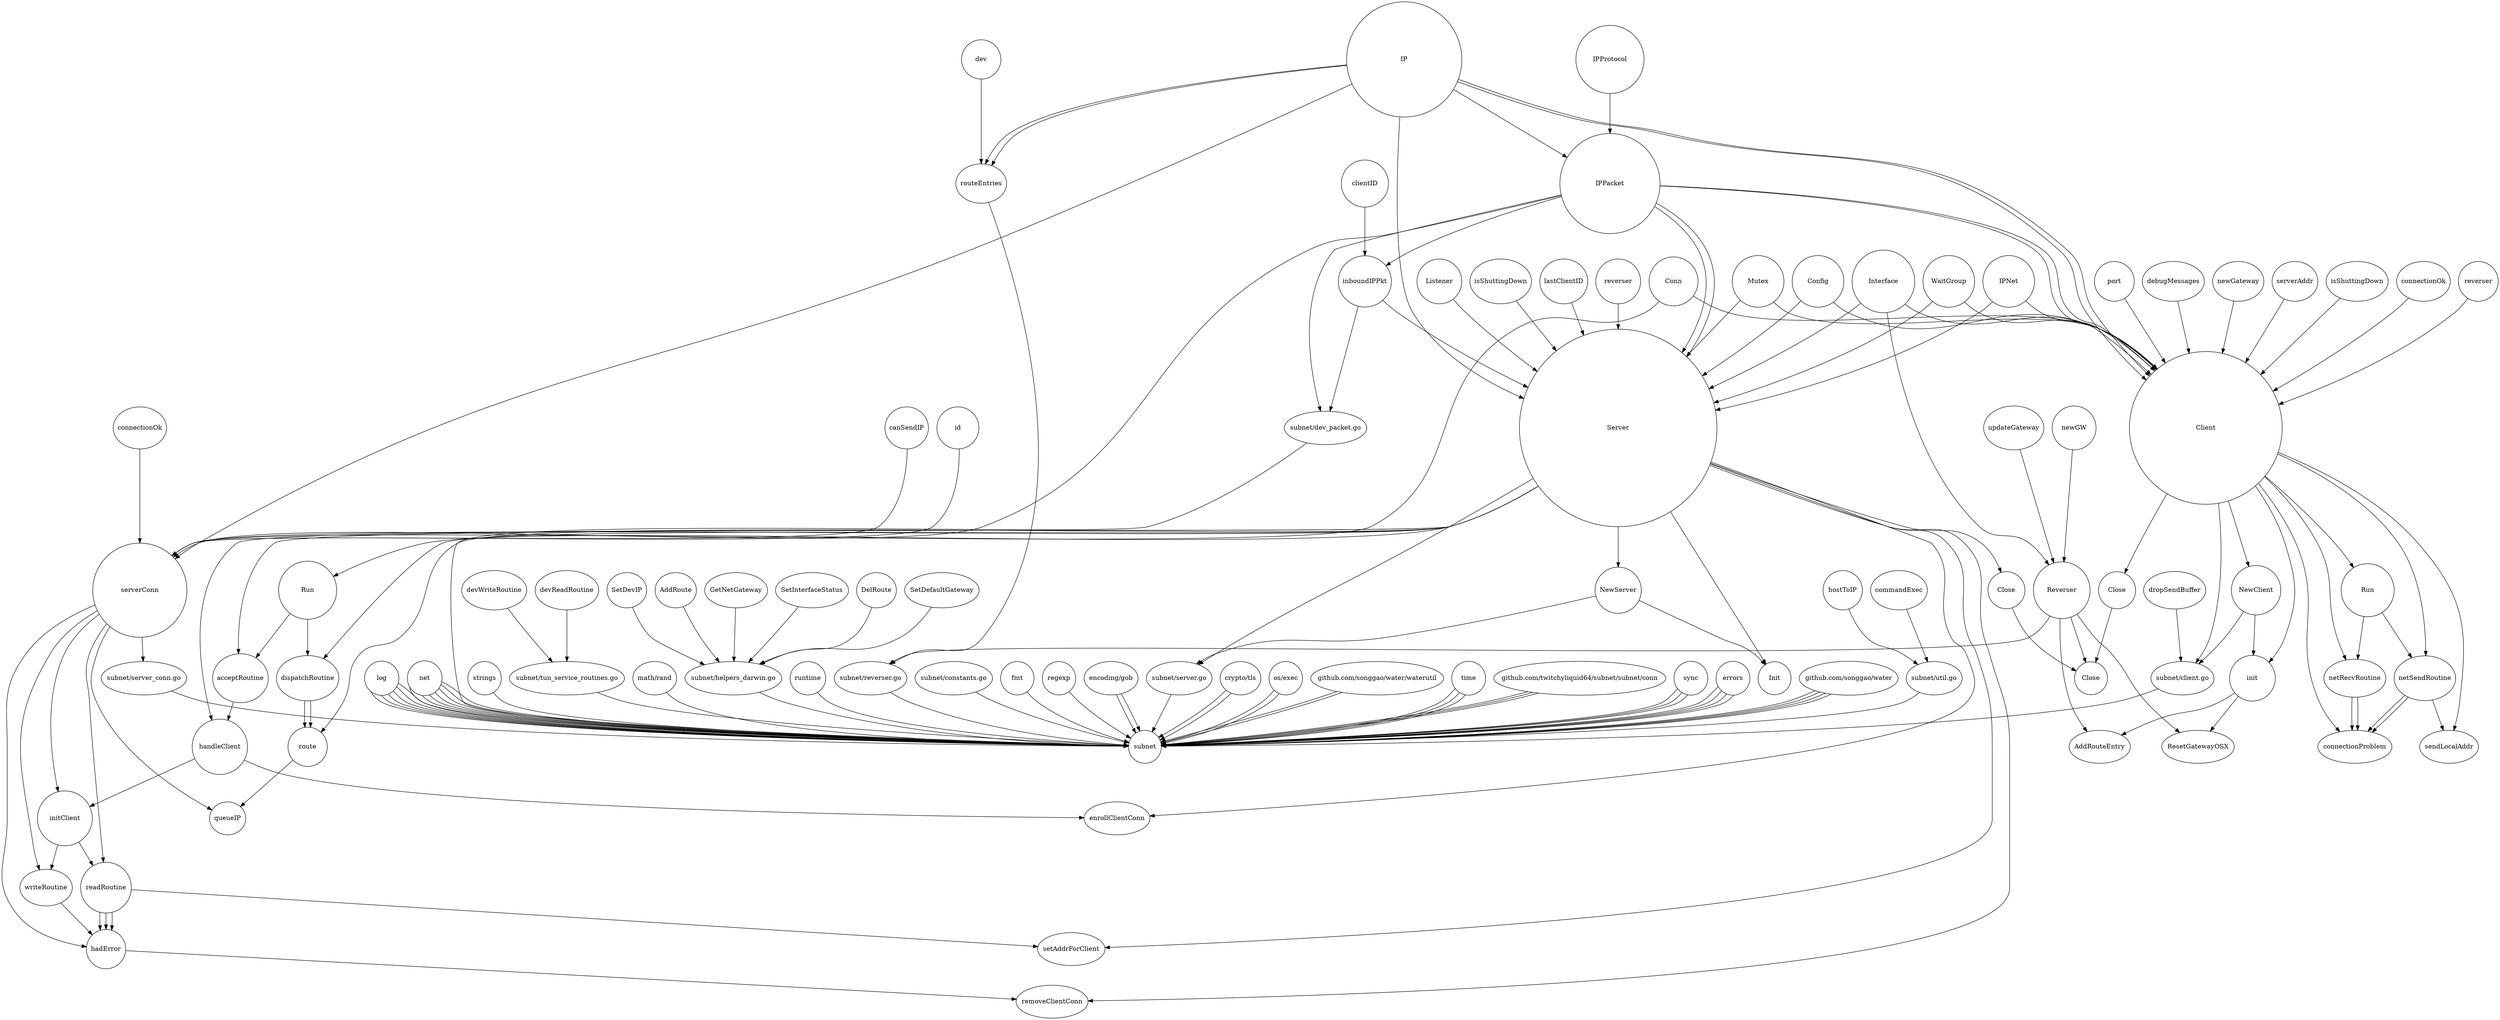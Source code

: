 digraph graphname {
842423164144 [width=1] [height=1] [label="subnet"] ;
842449079296 [width=1] [height=1] [label="sendLocalAddr"] ;
842449079552 [width=1] [height=1] [label="connectionProblem"] ;
842449080384 [width=1] [height=1] [label="Close"] ;
842424101760 [width=1] [height=1] [label="enrollClientConn"] ;
842424101936 [width=1] [height=1] [label="setAddrForClient"] ;
842424102016 [width=1] [height=1] [label="removeClientConn"] ;
842424102944 [width=1] [height=1] [label="queueIP"] ;
842424100736 [width=1] [height=1] [label="Init"] ;
842449078832 [width=1] [height=1] [label="ResetGatewayOSX"] ;
842449078784 [width=1] [height=1] [label="AddRouteEntry"] ;
842449080624 [width=1.0076093894162237] [height=1.0076093894162237] [label="subnet/constants.go"] ;
842449081488 [width=1.0076093894162237] [height=1.0076093894162237] [label="fmt"] ;
842449084224 [width=1.0076093894162237] [height=1.0076093894162237] [label="subnet/server.go"] ;
842449081984 [width=1.0076093894162237] [height=1.0076093894162237] [label="strings"] ;
842424103568 [width=1.0076093894162237] [height=1.0076093894162237] [label="subnet/server_conn.go"] ;
842423164240 [width=1.0076093894162237] [height=1.0076093894162237] [label="subnet/client.go"] ;
842449081376 [width=1.0076093894162237] [height=1.0076093894162237] [label="subnet/helpers_darwin.go"] ;
842447987232 [width=1.0076093894162237] [height=1.0076093894162237] [label="math/rand"] ;
842447987088 [width=1.0076093894162237] [height=1.0076093894162237] [label="subnet/util.go"] ;
842423164912 [width=1.0076093894162237] [height=1.0076093894162237] [label="runtime"] ;
842449082784 [width=1.0076093894162237] [height=1.0076093894162237] [label="subnet/reverser.go"] ;
842449080784 [width=1.0076093894162237] [height=1.0076093894162237] [label="subnet/dev_packet.go"] ;
842424106320 [width=1.0076093894162237] [height=1.0076093894162237] [label="subnet/tun_service_routines.go"] ;
842449081888 [width=1.0076093894162237] [height=1.0076093894162237] [label="regexp"] ;
842423164496 [width=1.0152187788324476] [height=1.0152187788324476] [label="encoding/gob"] ;
842423164384 [width=1.0152187788324476] [height=1.0152187788324476] [label="crypto/tls"] ;
842449081840 [width=1.0152187788324476] [height=1.0152187788324476] [label="os/exec"] ;
842449080944 [width=1.0152187788324476] [height=1.0152187788324476] [label="github.com/songgao/water/waterutil"] ;
842449076496 [width=1.0228281682486713] [height=1.0228281682486713] [label="time"] ;
842449076656 [width=1.0228281682486713] [height=1.0228281682486713] [label="github.com/twitchyliquid64/subnet/subnet/conn"] ;
842449076336 [width=1.0228281682486713] [height=1.0228281682486713] [label="sync"] ;
842423164608 [width=1.030437557664895] [height=1.030437557664895] [label="errors"] ;
842449076768 [width=1.030437557664895] [height=1.030437557664895] [label="github.com/songgao/water"] ;
842423164688 [width=1.0456563364973426] [height=1.0456563364973426] [label="log"] ;
842423164800 [width=1.0532657259135665] [height=1.0532657259135665] [label="net"] ;
842449078736 [width=1.0670261565944283] [height=1.0670261565944283] [label="GetNetGateway"] ;
842449078960 [width=1.0670261565944283] [height=1.0670261565944283] [label="SetInterfaceStatus"] ;
842449082448 [width=1.0670261565944283] [height=1.0670261565944283] [label="DelRoute"] ;
842449078928 [width=1.0670261565944283] [height=1.0670261565944283] [label="SetDefaultGateway"] ;
842449078672 [width=1.0670261565944283] [height=1.0670261565944283] [label="SetDevIP"] ;
842449078752 [width=1.0670261565944283] [height=1.0670261565944283] [label="AddRoute"] ;
842424105440 [width=1.1127748375279882] [height=1.1127748375279882] [label="writeRoutine"] ;
842424103152 [width=1.131896083214545] [height=1.131896083214545] [label="Close"] ;
842449080256 [width=1.131896083214545] [height=1.131896083214545] [label="Close"] ;
842449079744 [width=1.1340523131888567] [height=1.1340523131888567] [label="dropSendBuffer"] ;
842449079184 [width=1.1582752998574541] [height=1.1582752998574541] [label="netRecvRoutine"] ;
842449083536 [width=1.1888742520187372] [height=1.1888742520187372] [label="dev"] ;
842424102352 [width=1.1978441248218175] [height=1.1978441248218175] [label="route"] ;
842424105744 [width=1.1978441248218175] [height=1.1978441248218175] [label="hadError"] ;
842449078288 [width=1.201078469783285] [height=1.201078469783285] [label="hostToIP"] ;
842449083312 [width=1.201078469783285] [height=1.201078469783285] [label="routeEntries"] ;
842449082160 [width=1.201078469783285] [height=1.201078469783285] [label="commandExec"] ;
842449079248 [width=1.201078469783285] [height=1.201078469783285] [label="devReadRoutine"] ;
842449079264 [width=1.201078469783285] [height=1.201078469783285] [label="devWriteRoutine"] ;
842449077136 [width=1.205152404685056] [height=1.205152404685056] [label="port"] ;
842449076848 [width=1.205152404685056] [height=1.205152404685056] [label="debugMessages"] ;
842449076896 [width=1.205152404685056] [height=1.205152404685056] [label="newGateway"] ;
842449076976 [width=1.205152404685056] [height=1.205152404685056] [label="serverAddr"] ;
842449077696 [width=1.205152404685056] [height=1.205152404685056] [label="isShuttingDown"] ;
842449078000 [width=1.205152404685056] [height=1.205152404685056] [label="connectionOk"] ;
842449078096 [width=1.205152404685056] [height=1.205152404685056] [label="reverser"] ;
842424104912 [width=1.2832845287780796] [height=1.2832845287780796] [label="connectionOk"] ;
842424104816 [width=1.2832845287780796] [height=1.2832845287780796] [label="canSendIP"] ;
842424104400 [width=1.2832845287780796] [height=1.2832845287780796] [label="id"] ;
842449083040 [width=1.338372863571009] [height=1.338372863571009] [label="updateGateway"] ;
842449083072 [width=1.338372863571009] [height=1.338372863571009] [label="newGW"] ;
842449079104 [width=1.3561194246792716] [height=1.3561194246792716] [label="netSendRoutine"] ;
842424099424 [width=1.3573612249759122] [height=1.3573612249759122] [label="isShuttingDown"] ;
842424099536 [width=1.3573612249759122] [height=1.3573612249759122] [label="lastClientID"] ;
842424099872 [width=1.3573612249759122] [height=1.3573612249759122] [label="reverser"] ;
842424099296 [width=1.3573612249759122] [height=1.3573612249759122] [label="Listener"] ;
842424101296 [width=1.3759161250932939] [height=1.3759161250932939] [label="dispatchRoutine"] ;
842449078448 [width=1.3956882496436354] [height=1.3956882496436354] [label="init"] ;
842424100080 [width=1.3989225946051027] [height=1.3989225946051027] [label="NewServer"] ;
842449081200 [width=1.4351571161619194] [height=1.4351571161619194] [label="clientID"] ;
842424101200 [width=1.4872672274450542] [height=1.4872672274450542] [label="acceptRoutine"] ;
842449077952 [width=1.4884369334631355] [height=1.4884369334631355] [label="Conn"] ;
842449078176 [width=1.5000823760069801] [height=1.5000823760069801] [label="NewClient"] ;
842424105264 [width=1.536168637405782] [height=1.536168637405782] [label="readRoutine"] ;
842449081152 [width=1.5584396947591974] [height=1.5584396947591974] [label="inboundIPPkt"] ;
842449078048 [width=1.5625136296609683] [height=1.5625136296609683] [label="Mutex"] ;
842449077872 [width=1.5625136296609683] [height=1.5625136296609683] [label="Config"] ;
842449077184 [width=1.5625136296609683] [height=1.5625136296609683] [label="WaitGroup"] ;
842449077568 [width=1.5625136296609683] [height=1.5625136296609683] [label="IPNet"] ;
842449078880 [width=1.6143299690388326] [height=1.6143299690388326] [label="Run"] ;
842424101840 [width=1.6715001920972608] [height=1.6715001920972608] [label="initClient"] ;
842424101440 [width=1.681052623145415] [height=1.681052623145415] [label="handleClient"] ;
842449082976 [width=1.7286628026414652] [height=1.7286628026414652] [label="Reverser"] ;
842424101136 [width=1.7625458269235468] [height=1.7625458269235468] [label="Run"] ;
842449077840 [width=1.9008864932319773] [height=1.9008864932319773] [label="Interface"] ;
842449081072 [width=2.0666369441928034] [height=2.0666369441928034] [label="IPProtocol"] ;
842424103968 [width=2.8674845923372345] [height=2.8674845923372345] [label="serverConn"] ;
842449077728 [width=3.044547374045221] [height=3.044547374045221] [label="IPPacket"] ;
842449077376 [width=3.495336011354382] [height=3.495336011354382] [label="IP"] ;
842449076816 [width=4.637825761574731] [height=4.637825761574731] [label="Client"] ;
842424099072 [width=6] [height=6] [label="Server"] ;
"842423164240" -> "842423164144";
"842423164384" -> "842423164144";
"842423164496" -> "842423164144";
"842423164608" -> "842423164144";
"842423164688" -> "842423164144";
"842423164800" -> "842423164144";
"842423164912" -> "842423164144";
"842449076336" -> "842423164144";
"842449076496" -> "842423164144";
"842449076656" -> "842423164144";
"842449076768" -> "842423164144";
"842449076816" -> "842423164240";
"842449076848" -> "842449076816";
"842449076896" -> "842449076816";
"842449076976" -> "842449076816";
"842449077136" -> "842449076816";
"842449077184" -> "842449076816";
"842449077376" -> "842449076816";
"842449077376" -> "842449076816";
"842449077568" -> "842449076816";
"842449077696" -> "842449076816";
"842449077728" -> "842449076816";
"842449077728" -> "842449076816";
"842449077840" -> "842449076816";
"842449077872" -> "842449076816";
"842449077952" -> "842449076816";
"842449078000" -> "842449076816";
"842449078048" -> "842449076816";
"842449078096" -> "842449076816";
"842449078176" -> "842423164240";
"842449076816" -> "842449078176";
"842449078176" -> "842449078448";
"842449076816" -> "842449078448";
"842449078448" -> "842449078784";
"842449078448" -> "842449078832";
"842449076816" -> "842449078880";
"842449078880" -> "842449079104";
"842449078880" -> "842449079184";
"842449076816" -> "842449079104";
"842449079104" -> "842449079296";
"842449079104" -> "842449079552";
"842449079104" -> "842449079552";
"842449079744" -> "842423164240";
"842449076816" -> "842449079184";
"842449079184" -> "842449079552";
"842449079184" -> "842449079552";
"842449076816" -> "842449079552";
"842449076816" -> "842449079296";
"842449076816" -> "842449080256";
"842449080256" -> "842449080384";
"842449080624" -> "842423164144";
"842449080784" -> "842423164144";
"842423164800" -> "842423164144";
"842449080944" -> "842423164144";
"842449077728" -> "842449080784";
"842449077376" -> "842449077728";
"842449081072" -> "842449077728";
"842449081152" -> "842449080784";
"842449077728" -> "842449081152";
"842449081200" -> "842449081152";
"842449081376" -> "842423164144";
"842423164608" -> "842423164144";
"842449081488" -> "842423164144";
"842423164800" -> "842423164144";
"842449081840" -> "842423164144";
"842449081888" -> "842423164144";
"842449081984" -> "842423164144";
"842449078960" -> "842449081376";
"842449078672" -> "842449081376";
"842449078928" -> "842449081376";
"842449078752" -> "842449081376";
"842449082448" -> "842449081376";
"842449078736" -> "842449081376";
"842449082784" -> "842423164144";
"842423164688" -> "842423164144";
"842423164800" -> "842423164144";
"842449076768" -> "842423164144";
"842449082976" -> "842449082784";
"842449083040" -> "842449082976";
"842449083072" -> "842449082976";
"842449077840" -> "842449082976";
"842449083312" -> "842449082784";
"842449077376" -> "842449083312";
"842449077376" -> "842449083312";
"842449083536" -> "842449083312";
"842449082976" -> "842449078784";
"842449082976" -> "842449078832";
"842449082976" -> "842449080384";
"842449084224" -> "842423164144";
"842423164384" -> "842423164144";
"842423164608" -> "842423164144";
"842423164688" -> "842423164144";
"842423164800" -> "842423164144";
"842449076336" -> "842423164144";
"842449076496" -> "842423164144";
"842449076656" -> "842423164144";
"842449076768" -> "842423164144";
"842424099072" -> "842449084224";
"842449077872" -> "842424099072";
"842424099296" -> "842424099072";
"842449077376" -> "842424099072";
"842449077568" -> "842424099072";
"842424099424" -> "842424099072";
"842449078048" -> "842424099072";
"842424099536" -> "842424099072";
"842449081152" -> "842424099072";
"842449077728" -> "842424099072";
"842449077728" -> "842424099072";
"842449077840" -> "842424099072";
"842424099872" -> "842424099072";
"842449077184" -> "842424099072";
"842424100080" -> "842449084224";
"842424099072" -> "842424100080";
"842424100080" -> "842424100736";
"842424099072" -> "842424100736";
"842424099072" -> "842424101136";
"842424101136" -> "842424101200";
"842424101136" -> "842424101296";
"842424099072" -> "842424101200";
"842424101200" -> "842424101440";
"842424099072" -> "842424101440";
"842424101440" -> "842424101760";
"842424101440" -> "842424101840";
"842424099072" -> "842424101760";
"842424099072" -> "842424101936";
"842424099072" -> "842424102016";
"842424099072" -> "842424101296";
"842424101296" -> "842424102352";
"842424101296" -> "842424102352";
"842424099072" -> "842424102352";
"842424102352" -> "842424102944";
"842424099072" -> "842424103152";
"842424103152" -> "842449080384";
"842424103568" -> "842423164144";
"842423164496" -> "842423164144";
"842423164688" -> "842423164144";
"842423164800" -> "842423164144";
"842449076656" -> "842423164144";
"842424103968" -> "842424103568";
"842449077952" -> "842424103968";
"842424104400" -> "842424103968";
"842449077728" -> "842424103968";
"842424099072" -> "842424103968";
"842424104816" -> "842424103968";
"842449077376" -> "842424103968";
"842424104912" -> "842424103968";
"842424103968" -> "842424101840";
"842424101840" -> "842424105264";
"842424101840" -> "842424105440";
"842424103968" -> "842424105440";
"842424105440" -> "842424105744";
"842424103968" -> "842424105264";
"842424105264" -> "842424105744";
"842424105264" -> "842424105744";
"842424105264" -> "842424101936";
"842424105264" -> "842424105744";
"842424103968" -> "842424102944";
"842424103968" -> "842424105744";
"842424105744" -> "842424102016";
"842424106320" -> "842423164144";
"842423164688" -> "842423164144";
"842449076336" -> "842423164144";
"842449076768" -> "842423164144";
"842449080944" -> "842423164144";
"842449079248" -> "842424106320";
"842449079264" -> "842424106320";
"842447987088" -> "842423164144";
"842423164608" -> "842423164144";
"842423164688" -> "842423164144";
"842447987232" -> "842423164144";
"842423164800" -> "842423164144";
"842449081840" -> "842423164144";
"842449076496" -> "842423164144";
"842449078288" -> "842447987088";
"842449082160" -> "842447987088";
}
